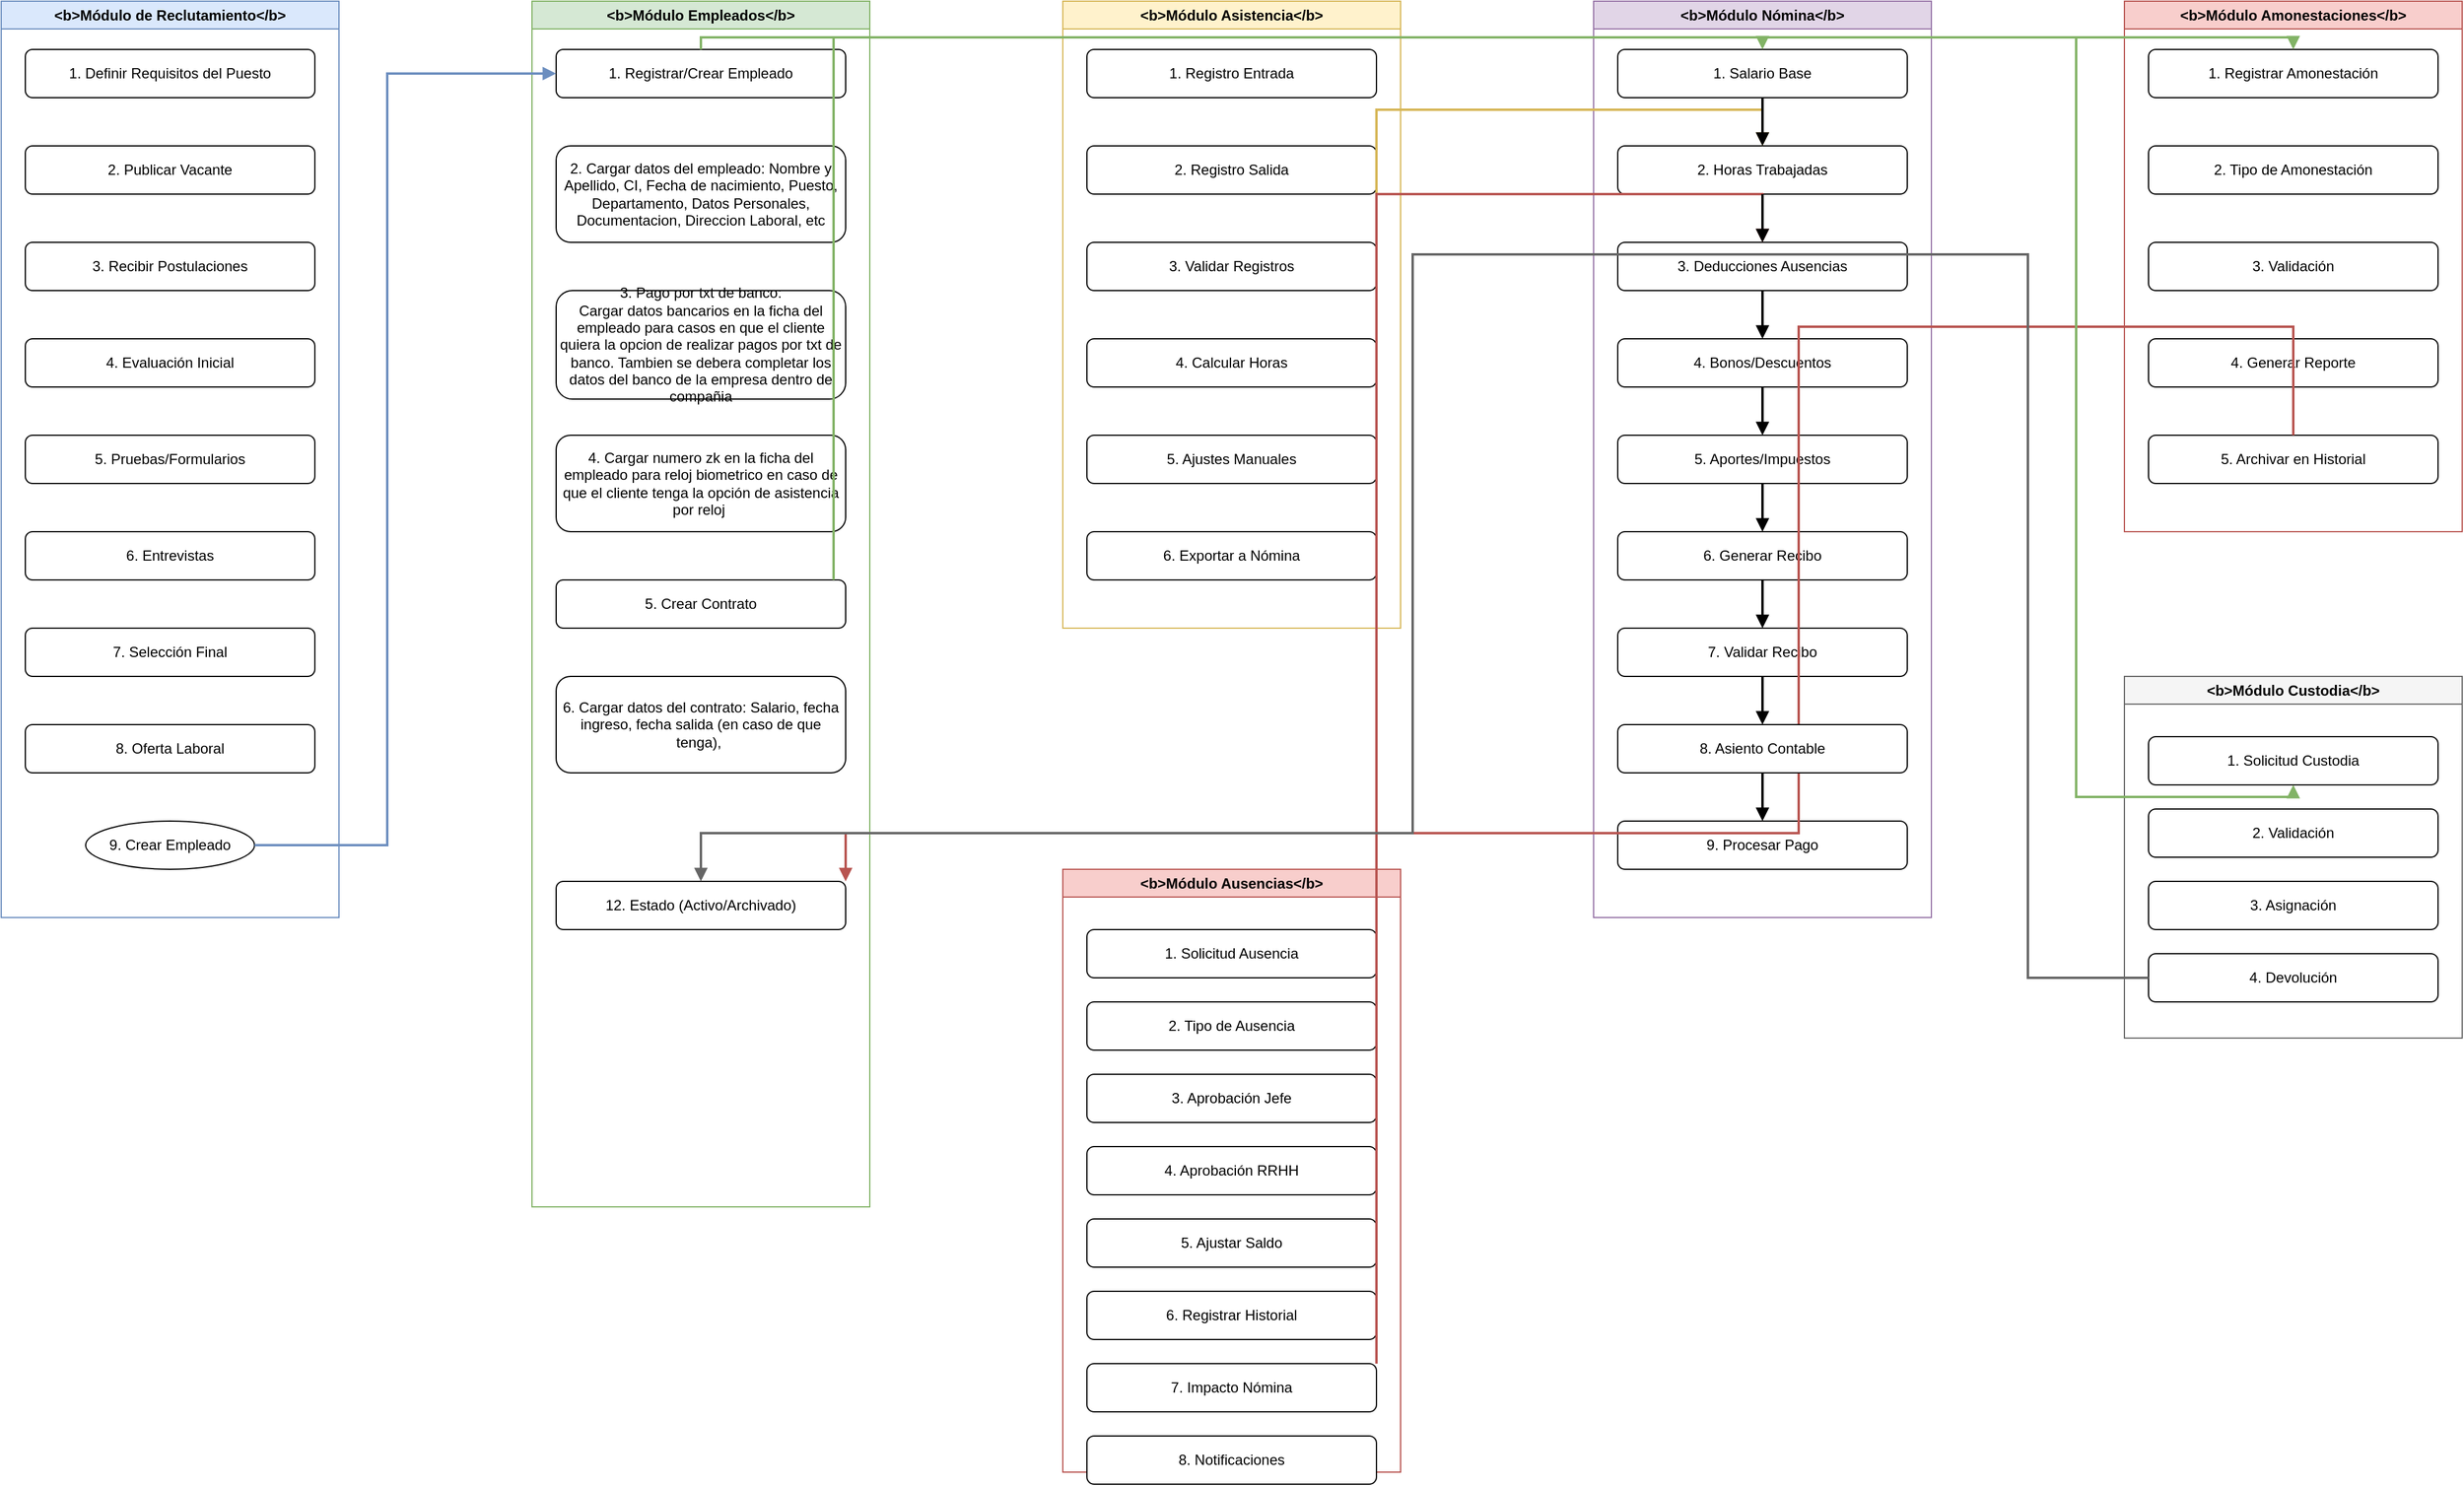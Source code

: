 <mxfile version="26.2.14">
  <diagram name="RRHH_Odoo_Flujo_Optimizado" id="X3b9cJ5aVg2Kd97cH52v">
    <mxGraphModel dx="2037" dy="1057" grid="1" gridSize="10" guides="1" tooltips="1" connect="1" arrows="1" fold="1" page="1" pageScale="1" pageWidth="1169" pageHeight="827" math="0" shadow="0">
      <root>
        <mxCell id="0" />
        <mxCell id="1" parent="0" />
        <mxCell id="reclutamiento" value="&lt;b&gt;Módulo de Reclutamiento&lt;/b&gt;" style="swimlane;whiteSpace=wrap;fillColor=#dae8fc;strokeColor=#6c8ebf;" parent="1" vertex="1">
          <mxGeometry x="40" y="40" width="280" height="760" as="geometry" />
        </mxCell>
        <mxCell id="definir_requisitos" value="1. Definir Requisitos del Puesto" style="rounded=1;whiteSpace=wrap;" parent="reclutamiento" vertex="1">
          <mxGeometry x="20" y="40" width="240" height="40" as="geometry" />
        </mxCell>
        <mxCell id="publicar_vacante" value="2. Publicar Vacante" style="rounded=1;whiteSpace=wrap;" parent="reclutamiento" vertex="1">
          <mxGeometry x="20" y="120" width="240" height="40" as="geometry" />
        </mxCell>
        <mxCell id="recibir_postulaciones" value="3. Recibir Postulaciones" style="rounded=1;whiteSpace=wrap;" parent="reclutamiento" vertex="1">
          <mxGeometry x="20" y="200" width="240" height="40" as="geometry" />
        </mxCell>
        <mxCell id="evaluar_candidatos" value="4. Evaluación Inicial" style="rounded=1;whiteSpace=wrap;" parent="reclutamiento" vertex="1">
          <mxGeometry x="20" y="280" width="240" height="40" as="geometry" />
        </mxCell>
        <mxCell id="test_formulario" value="5. Pruebas/Formularios" style="rounded=1;whiteSpace=wrap;" parent="reclutamiento" vertex="1">
          <mxGeometry x="20" y="360" width="240" height="40" as="geometry" />
        </mxCell>
        <mxCell id="entrevistas" value="6. Entrevistas" style="rounded=1;whiteSpace=wrap;" parent="reclutamiento" vertex="1">
          <mxGeometry x="20" y="440" width="240" height="40" as="geometry" />
        </mxCell>
        <mxCell id="seleccion" value="7. Selección Final" style="rounded=1;whiteSpace=wrap;" parent="reclutamiento" vertex="1">
          <mxGeometry x="20" y="520" width="240" height="40" as="geometry" />
        </mxCell>
        <mxCell id="oferta_laboral" value="8. Oferta Laboral" style="rounded=1;whiteSpace=wrap;" parent="reclutamiento" vertex="1">
          <mxGeometry x="20" y="600" width="240" height="40" as="geometry" />
        </mxCell>
        <mxCell id="crear_empleado" value="9. Crear Empleado" style="ellipse;whiteSpace=wrap;" parent="reclutamiento" vertex="1">
          <mxGeometry x="70" y="680" width="140" height="40" as="geometry" />
        </mxCell>
        <mxCell id="empleados" value="&lt;b&gt;Módulo Empleados&lt;/b&gt;" style="swimlane;whiteSpace=wrap;fillColor=#d5e8d4;strokeColor=#82b366;" parent="1" vertex="1">
          <mxGeometry x="480" y="40" width="280" height="1000" as="geometry" />
        </mxCell>
        <mxCell id="registro_empleado" value="1. Registrar/Crear Empleado" style="rounded=1;whiteSpace=wrap;" parent="empleados" vertex="1">
          <mxGeometry x="20" y="40" width="240" height="40" as="geometry" />
        </mxCell>
        <mxCell id="asignacion_puesto" value="6. Cargar datos del contrato: Salario, fecha ingreso, fecha salida (en caso de que tenga), " style="rounded=1;whiteSpace=wrap;" parent="empleados" vertex="1">
          <mxGeometry x="20" y="560" width="240" height="80" as="geometry" />
        </mxCell>
        <mxCell id="asignacion_departamento" value="2. Cargar datos del empleado: Nombre y Apellido, CI, Fecha de nacimiento, Puesto, Departamento, Datos Personales, Documentacion, Direccion Laboral, etc" style="rounded=1;whiteSpace=wrap;" parent="empleados" vertex="1">
          <mxGeometry x="20" y="120" width="240" height="80" as="geometry" />
        </mxCell>
        <mxCell id="creacion_contrato" value="5. Crear Contrato" style="rounded=1;whiteSpace=wrap;" parent="empleados" vertex="1">
          <mxGeometry x="20" y="480" width="240" height="40" as="geometry" />
        </mxCell>
        <mxCell id="actualizacion_periodica" value="3. Pago por txt de banco:&#xa;Cargar datos bancarios en la ficha del empleado para casos en que el cliente quiera la opcion de realizar pagos por txt de banco. Tambien se debera completar los datos del banco de la empresa dentro de compañia" style="rounded=1;whiteSpace=wrap;" parent="empleados" vertex="1">
          <mxGeometry x="20" y="240" width="240" height="90" as="geometry" />
        </mxCell>
        <mxCell id="control_cambio_estado" value="12. Estado (Activo/Archivado)" style="rounded=1;whiteSpace=wrap;" parent="empleados" vertex="1">
          <mxGeometry x="20" y="730" width="240" height="40" as="geometry" />
        </mxCell>
        <mxCell id="7uCu36Cxa_jLhvMKCSyf-5" value="4. Cargar numero zk en la ficha del empleado para reloj biometrico en caso de que el cliente tenga la opción de asistencia por reloj " style="rounded=1;whiteSpace=wrap;" vertex="1" parent="empleados">
          <mxGeometry x="20" y="360" width="240" height="80" as="geometry" />
        </mxCell>
        <mxCell id="asistencia" value="&lt;b&gt;Módulo Asistencia&lt;/b&gt;" style="swimlane;whiteSpace=wrap;fillColor=#fff2cc;strokeColor=#d6b656;" parent="1" vertex="1">
          <mxGeometry x="920" y="40" width="280" height="520" as="geometry" />
        </mxCell>
        <mxCell id="registro_entrada" value="1. Registro Entrada" style="rounded=1;whiteSpace=wrap;" parent="asistencia" vertex="1">
          <mxGeometry x="20" y="40" width="240" height="40" as="geometry" />
        </mxCell>
        <mxCell id="registro_salida" value="2. Registro Salida" style="rounded=1;whiteSpace=wrap;" parent="asistencia" vertex="1">
          <mxGeometry x="20" y="120" width="240" height="40" as="geometry" />
        </mxCell>
        <mxCell id="validacion_asistencia" value="3. Validar Registros" style="rounded=1;whiteSpace=wrap;" parent="asistencia" vertex="1">
          <mxGeometry x="20" y="200" width="240" height="40" as="geometry" />
        </mxCell>
        <mxCell id="calculo_horas_trabajadas" value="4. Calcular Horas" style="rounded=1;whiteSpace=wrap;" parent="asistencia" vertex="1">
          <mxGeometry x="20" y="280" width="240" height="40" as="geometry" />
        </mxCell>
        <mxCell id="ajuste_manual" value="5. Ajustes Manuales" style="rounded=1;whiteSpace=wrap;" parent="asistencia" vertex="1">
          <mxGeometry x="20" y="360" width="240" height="40" as="geometry" />
        </mxCell>
        <mxCell id="exportacion_nomina" value="6. Exportar a Nómina" style="rounded=1;whiteSpace=wrap;" parent="asistencia" vertex="1">
          <mxGeometry x="20" y="440" width="240" height="40" as="geometry" />
        </mxCell>
        <mxCell id="ausencias" value="&lt;b&gt;Módulo Ausencias&lt;/b&gt;" style="swimlane;whiteSpace=wrap;fillColor=#f8cecc;strokeColor=#b85450;" parent="1" vertex="1">
          <mxGeometry x="920" y="760" width="280" height="500" as="geometry" />
        </mxCell>
        <mxCell id="creacion_solicitud" value="1. Solicitud Ausencia" style="rounded=1;whiteSpace=wrap;" parent="ausencias" vertex="1">
          <mxGeometry x="20" y="50" width="240" height="40" as="geometry" />
        </mxCell>
        <mxCell id="seleccion_tipo_ausencia" value="2. Tipo de Ausencia" style="rounded=1;whiteSpace=wrap;" parent="ausencias" vertex="1">
          <mxGeometry x="20" y="110" width="240" height="40" as="geometry" />
        </mxCell>
        <mxCell id="validacion_responsable" value="3. Aprobación Jefe" style="rounded=1;whiteSpace=wrap;" parent="ausencias" vertex="1">
          <mxGeometry x="20" y="170" width="240" height="40" as="geometry" />
        </mxCell>
        <mxCell id="validacion_rrhh" value="4. Aprobación RRHH" style="rounded=1;whiteSpace=wrap;" parent="ausencias" vertex="1">
          <mxGeometry x="20" y="230" width="240" height="40" as="geometry" />
        </mxCell>
        <mxCell id="ajuste_saldo" value="5. Ajustar Saldo" style="rounded=1;whiteSpace=wrap;" parent="ausencias" vertex="1">
          <mxGeometry x="20" y="290" width="240" height="40" as="geometry" />
        </mxCell>
        <mxCell id="registro_historial" value="6. Registrar Historial" style="rounded=1;whiteSpace=wrap;" parent="ausencias" vertex="1">
          <mxGeometry x="20" y="350" width="240" height="40" as="geometry" />
        </mxCell>
        <mxCell id="enlace_nomina" value="7. Impacto Nómina" style="rounded=1;whiteSpace=wrap;" parent="ausencias" vertex="1">
          <mxGeometry x="20" y="410" width="240" height="40" as="geometry" />
        </mxCell>
        <mxCell id="notificaciones" value="8. Notificaciones" style="rounded=1;whiteSpace=wrap;" parent="ausencias" vertex="1">
          <mxGeometry x="20" y="470" width="240" height="40" as="geometry" />
        </mxCell>
        <mxCell id="nomina" value="&lt;b&gt;Módulo Nómina&lt;/b&gt;" style="swimlane;whiteSpace=wrap;fillColor=#e1d5e7;strokeColor=#9673a6;" parent="1" vertex="1">
          <mxGeometry x="1360" y="40" width="280" height="760" as="geometry" />
        </mxCell>
        <mxCell id="calculo_salario_base" value="1. Salario Base" style="rounded=1;whiteSpace=wrap;" parent="nomina" vertex="1">
          <mxGeometry x="20" y="40" width="240" height="40" as="geometry" />
        </mxCell>
        <mxCell id="inclusion_horas_trabajadas" value="2. Horas Trabajadas" style="rounded=1;whiteSpace=wrap;" parent="nomina" vertex="1">
          <mxGeometry x="20" y="120" width="240" height="40" as="geometry" />
        </mxCell>
        <mxCell id="inclusion_ausencias" value="3. Deducciones Ausencias" style="rounded=1;whiteSpace=wrap;" parent="nomina" vertex="1">
          <mxGeometry x="20" y="200" width="240" height="40" as="geometry" />
        </mxCell>
        <mxCell id="inclusion_inputs_adicionales" value="4. Bonos/Descuentos" style="rounded=1;whiteSpace=wrap;" parent="nomina" vertex="1">
          <mxGeometry x="20" y="280" width="240" height="40" as="geometry" />
        </mxCell>
        <mxCell id="calculo_aportes_impuestos" value="5. Aportes/Impuestos" style="rounded=1;whiteSpace=wrap;" parent="nomina" vertex="1">
          <mxGeometry x="20" y="360" width="240" height="40" as="geometry" />
        </mxCell>
        <mxCell id="generacion_recibo_nomina" value="6. Generar Recibo" style="rounded=1;whiteSpace=wrap;" parent="nomina" vertex="1">
          <mxGeometry x="20" y="440" width="240" height="40" as="geometry" />
        </mxCell>
        <mxCell id="validacion_recibo" value="7. Validar Recibo" style="rounded=1;whiteSpace=wrap;" parent="nomina" vertex="1">
          <mxGeometry x="20" y="520" width="240" height="40" as="geometry" />
        </mxCell>
        <mxCell id="proceso_pago" value="9. Procesar Pago" style="rounded=1;whiteSpace=wrap;" parent="nomina" vertex="1">
          <mxGeometry x="20" y="680" width="240" height="40" as="geometry" />
        </mxCell>
        <mxCell id="custodia" value="&lt;b&gt;Módulo Custodia&lt;/b&gt;" style="swimlane;whiteSpace=wrap;fillColor=#f5f5f5;strokeColor=#666666;" parent="1" vertex="1">
          <mxGeometry x="1800" y="600" width="280" height="300" as="geometry" />
        </mxCell>
        <mxCell id="registro_solicitud_custodia" value="1. Solicitud Custodia" style="rounded=1;whiteSpace=wrap;" parent="custodia" vertex="1">
          <mxGeometry x="20" y="50" width="240" height="40" as="geometry" />
        </mxCell>
        <mxCell id="validacion_custodia" value="2. Validación" style="rounded=1;whiteSpace=wrap;" parent="custodia" vertex="1">
          <mxGeometry x="20" y="110" width="240" height="40" as="geometry" />
        </mxCell>
        <mxCell id="asignacion_propiedad" value="3. Asignación" style="rounded=1;whiteSpace=wrap;" parent="custodia" vertex="1">
          <mxGeometry x="20" y="170" width="240" height="40" as="geometry" />
        </mxCell>
        <mxCell id="registro_devolucion" value="4. Devolución" style="rounded=1;whiteSpace=wrap;" parent="custodia" vertex="1">
          <mxGeometry x="20" y="230" width="240" height="40" as="geometry" />
        </mxCell>
        <mxCell id="amonestaciones" value="&lt;b&gt;Módulo Amonestaciones&lt;/b&gt;" style="swimlane;whiteSpace=wrap;fillColor=#f8cecc;strokeColor=#b85450;" parent="1" vertex="1">
          <mxGeometry x="1800" y="40" width="280" height="440" as="geometry" />
        </mxCell>
        <mxCell id="registro_amonestacion" value="1. Registrar Amonestación" style="rounded=1;whiteSpace=wrap;" parent="amonestaciones" vertex="1">
          <mxGeometry x="20" y="40" width="240" height="40" as="geometry" />
        </mxCell>
        <mxCell id="definicion_tipo_amonestacion" value="2. Tipo de Amonestación" style="rounded=1;whiteSpace=wrap;" parent="amonestaciones" vertex="1">
          <mxGeometry x="20" y="120" width="240" height="40" as="geometry" />
        </mxCell>
        <mxCell id="validacion_amonestacion" value="3. Validación" style="rounded=1;whiteSpace=wrap;" parent="amonestaciones" vertex="1">
          <mxGeometry x="20" y="200" width="240" height="40" as="geometry" />
        </mxCell>
        <mxCell id="generacion_reporte_pdf" value="4. Generar Reporte" style="rounded=1;whiteSpace=wrap;" parent="amonestaciones" vertex="1">
          <mxGeometry x="20" y="280" width="240" height="40" as="geometry" />
        </mxCell>
        <mxCell id="archivo_historial_empleado" value="5. Archivar en Historial" style="rounded=1;whiteSpace=wrap;" parent="amonestaciones" vertex="1">
          <mxGeometry x="20" y="360" width="240" height="40" as="geometry" />
        </mxCell>
        <mxCell id="con_reclutamiento_empleados" style="edgeStyle=orthogonalEdgeStyle;rounded=0;endArrow=block;html=1;strokeColor=#6c8ebf;strokeWidth=2;" parent="1" source="crear_empleado" target="registro_empleado" edge="1">
          <mxGeometry relative="1" as="geometry">
            <mxPoint x="360" y="570" as="sourcePoint" />
            <mxPoint x="360" y="70" as="targetPoint" />
            <Array as="points">
              <mxPoint x="360" y="740" />
              <mxPoint x="360" y="100" />
            </Array>
          </mxGeometry>
        </mxCell>
        <mxCell id="con_empleados_nomina_contrato" style="edgeStyle=orthogonalEdgeStyle;rounded=0;endArrow=block;html=1;strokeColor=#82b366;strokeWidth=2;" parent="1" source="creacion_contrato" target="calculo_salario_base" edge="1">
          <mxGeometry relative="1" as="geometry">
            <Array as="points">
              <mxPoint x="730" y="430" />
              <mxPoint x="730" y="70" />
              <mxPoint x="1090" y="70" />
            </Array>
          </mxGeometry>
        </mxCell>
        <mxCell id="con_asistencia_nomina_horas" style="edgeStyle=orthogonalEdgeStyle;rounded=0;endArrow=block;html=1;strokeColor=#d6b656;strokeWidth=2;" parent="1" source="exportacion_nomina" target="inclusion_horas_trabajadas" edge="1">
          <mxGeometry relative="1" as="geometry">
            <Array as="points">
              <mxPoint x="1180" y="370" />
              <mxPoint x="1180" y="130" />
              <mxPoint x="1220" y="130" />
            </Array>
          </mxGeometry>
        </mxCell>
        <mxCell id="con_ausencias_nomina_dias" style="edgeStyle=orthogonalEdgeStyle;rounded=0;endArrow=block;html=1;strokeColor=#b85450;strokeWidth=2;" parent="1" source="enlace_nomina" target="inclusion_ausencias" edge="1">
          <mxGeometry relative="1" as="geometry">
            <Array as="points">
              <mxPoint x="1180" y="200" />
              <mxPoint x="1500" y="200" />
            </Array>
          </mxGeometry>
        </mxCell>
        <mxCell id="con_empleado_amonestaciones" style="edgeStyle=orthogonalEdgeStyle;rounded=0;endArrow=block;html=1;strokeColor=#82b366;strokeWidth=2;" parent="1" source="registro_empleado" target="registro_amonestacion" edge="1">
          <mxGeometry relative="1" as="geometry">
            <Array as="points">
              <mxPoint x="730" y="70" />
              <mxPoint x="730" y="70" />
              <mxPoint x="1410" y="70" />
            </Array>
          </mxGeometry>
        </mxCell>
        <mxCell id="con_amonestaciones_historial" style="edgeStyle=orthogonalEdgeStyle;rounded=0;endArrow=block;html=1;strokeColor=#b85450;strokeWidth=2;" parent="1" source="archivo_historial_empleado" target="control_cambio_estado" edge="1">
          <mxGeometry relative="1" as="geometry">
            <Array as="points">
              <mxPoint x="1940" y="310" />
              <mxPoint x="1530" y="310" />
              <mxPoint x="1530" y="730" />
              <mxPoint x="740" y="730" />
            </Array>
          </mxGeometry>
        </mxCell>
        <mxCell id="con_empleado_custodia" style="edgeStyle=orthogonalEdgeStyle;rounded=0;endArrow=block;html=1;strokeColor=#82b366;strokeWidth=2;" parent="1" source="registro_empleado" target="registro_solicitud_custodia" edge="1">
          <mxGeometry relative="1" as="geometry">
            <Array as="points">
              <mxPoint x="620" y="70" />
              <mxPoint x="1760" y="70" />
              <mxPoint x="1760" y="700" />
              <mxPoint x="1940" y="700" />
            </Array>
          </mxGeometry>
        </mxCell>
        <mxCell id="con_custodia_estado" style="edgeStyle=orthogonalEdgeStyle;rounded=0;endArrow=block;html=1;strokeColor=#666666;strokeWidth=2;" parent="1" source="registro_devolucion" target="control_cambio_estado" edge="1">
          <mxGeometry relative="1" as="geometry">
            <Array as="points">
              <mxPoint x="1720" y="250" />
              <mxPoint x="1210" y="250" />
              <mxPoint x="1210" y="730" />
              <mxPoint x="620" y="730" />
            </Array>
          </mxGeometry>
        </mxCell>
        <mxCell id="con_salario_horas" style="edgeStyle=orthogonalEdgeStyle;rounded=0;endArrow=block;html=1;strokeWidth=2;" parent="1" source="calculo_salario_base" target="inclusion_horas_trabajadas" edge="1">
          <mxGeometry relative="1" as="geometry" />
        </mxCell>
        <mxCell id="con_horas_ausencias" style="edgeStyle=orthogonalEdgeStyle;rounded=0;endArrow=block;html=1;strokeWidth=2;" parent="1" source="inclusion_horas_trabajadas" target="inclusion_ausencias" edge="1">
          <mxGeometry relative="1" as="geometry" />
        </mxCell>
        <mxCell id="con_ausencias_inputs" style="edgeStyle=orthogonalEdgeStyle;rounded=0;endArrow=block;html=1;strokeWidth=2;" parent="1" source="inclusion_ausencias" target="inclusion_inputs_adicionales" edge="1">
          <mxGeometry relative="1" as="geometry" />
        </mxCell>
        <mxCell id="con_inputs_aportes" style="edgeStyle=orthogonalEdgeStyle;rounded=0;endArrow=block;html=1;strokeWidth=2;" parent="1" source="inclusion_inputs_adicionales" target="calculo_aportes_impuestos" edge="1">
          <mxGeometry relative="1" as="geometry" />
        </mxCell>
        <mxCell id="con_aportes_recibo" style="edgeStyle=orthogonalEdgeStyle;rounded=0;endArrow=block;html=1;strokeWidth=2;" parent="1" source="calculo_aportes_impuestos" target="generacion_recibo_nomina" edge="1">
          <mxGeometry relative="1" as="geometry" />
        </mxCell>
        <mxCell id="con_recibo_validacion" style="edgeStyle=orthogonalEdgeStyle;rounded=0;endArrow=block;html=1;strokeWidth=2;" parent="1" source="generacion_recibo_nomina" target="validacion_recibo" edge="1">
          <mxGeometry relative="1" as="geometry" />
        </mxCell>
        <mxCell id="con_validacion_asiento" style="edgeStyle=orthogonalEdgeStyle;rounded=0;endArrow=block;html=1;strokeWidth=2;" parent="1" source="validacion_recibo" target="generacion_asiento_contable" edge="1">
          <mxGeometry relative="1" as="geometry" />
        </mxCell>
        <mxCell id="con_asiento_pago" style="edgeStyle=orthogonalEdgeStyle;rounded=0;endArrow=block;html=1;strokeWidth=2;" parent="1" source="generacion_asiento_contable" target="proceso_pago" edge="1">
          <mxGeometry relative="1" as="geometry" />
        </mxCell>
        <mxCell id="generacion_asiento_contable" value="8. Asiento Contable" style="rounded=1;whiteSpace=wrap;" parent="1" vertex="1">
          <mxGeometry x="1380" y="640" width="240" height="40" as="geometry" />
        </mxCell>
      </root>
    </mxGraphModel>
  </diagram>
</mxfile>
